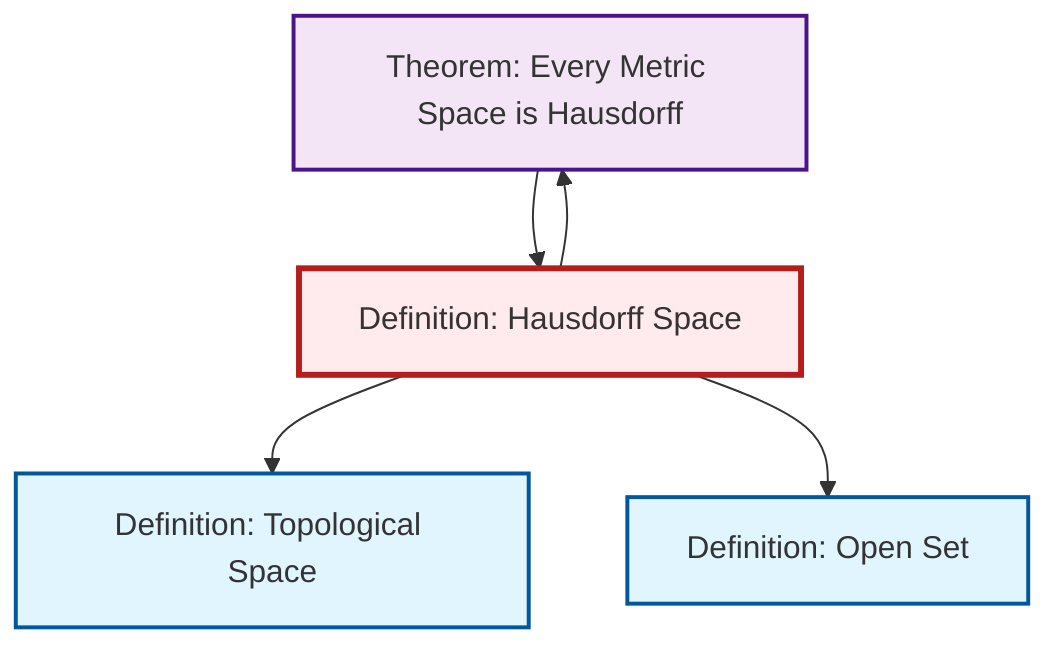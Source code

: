graph TD
    classDef definition fill:#e1f5fe,stroke:#01579b,stroke-width:2px
    classDef theorem fill:#f3e5f5,stroke:#4a148c,stroke-width:2px
    classDef axiom fill:#fff3e0,stroke:#e65100,stroke-width:2px
    classDef example fill:#e8f5e9,stroke:#1b5e20,stroke-width:2px
    classDef current fill:#ffebee,stroke:#b71c1c,stroke-width:3px
    thm-metric-hausdorff["Theorem: Every Metric Space is Hausdorff"]:::theorem
    def-topological-space["Definition: Topological Space"]:::definition
    def-open-set["Definition: Open Set"]:::definition
    def-hausdorff["Definition: Hausdorff Space"]:::definition
    def-hausdorff --> def-topological-space
    def-hausdorff --> thm-metric-hausdorff
    def-hausdorff --> def-open-set
    thm-metric-hausdorff --> def-hausdorff
    class def-hausdorff current